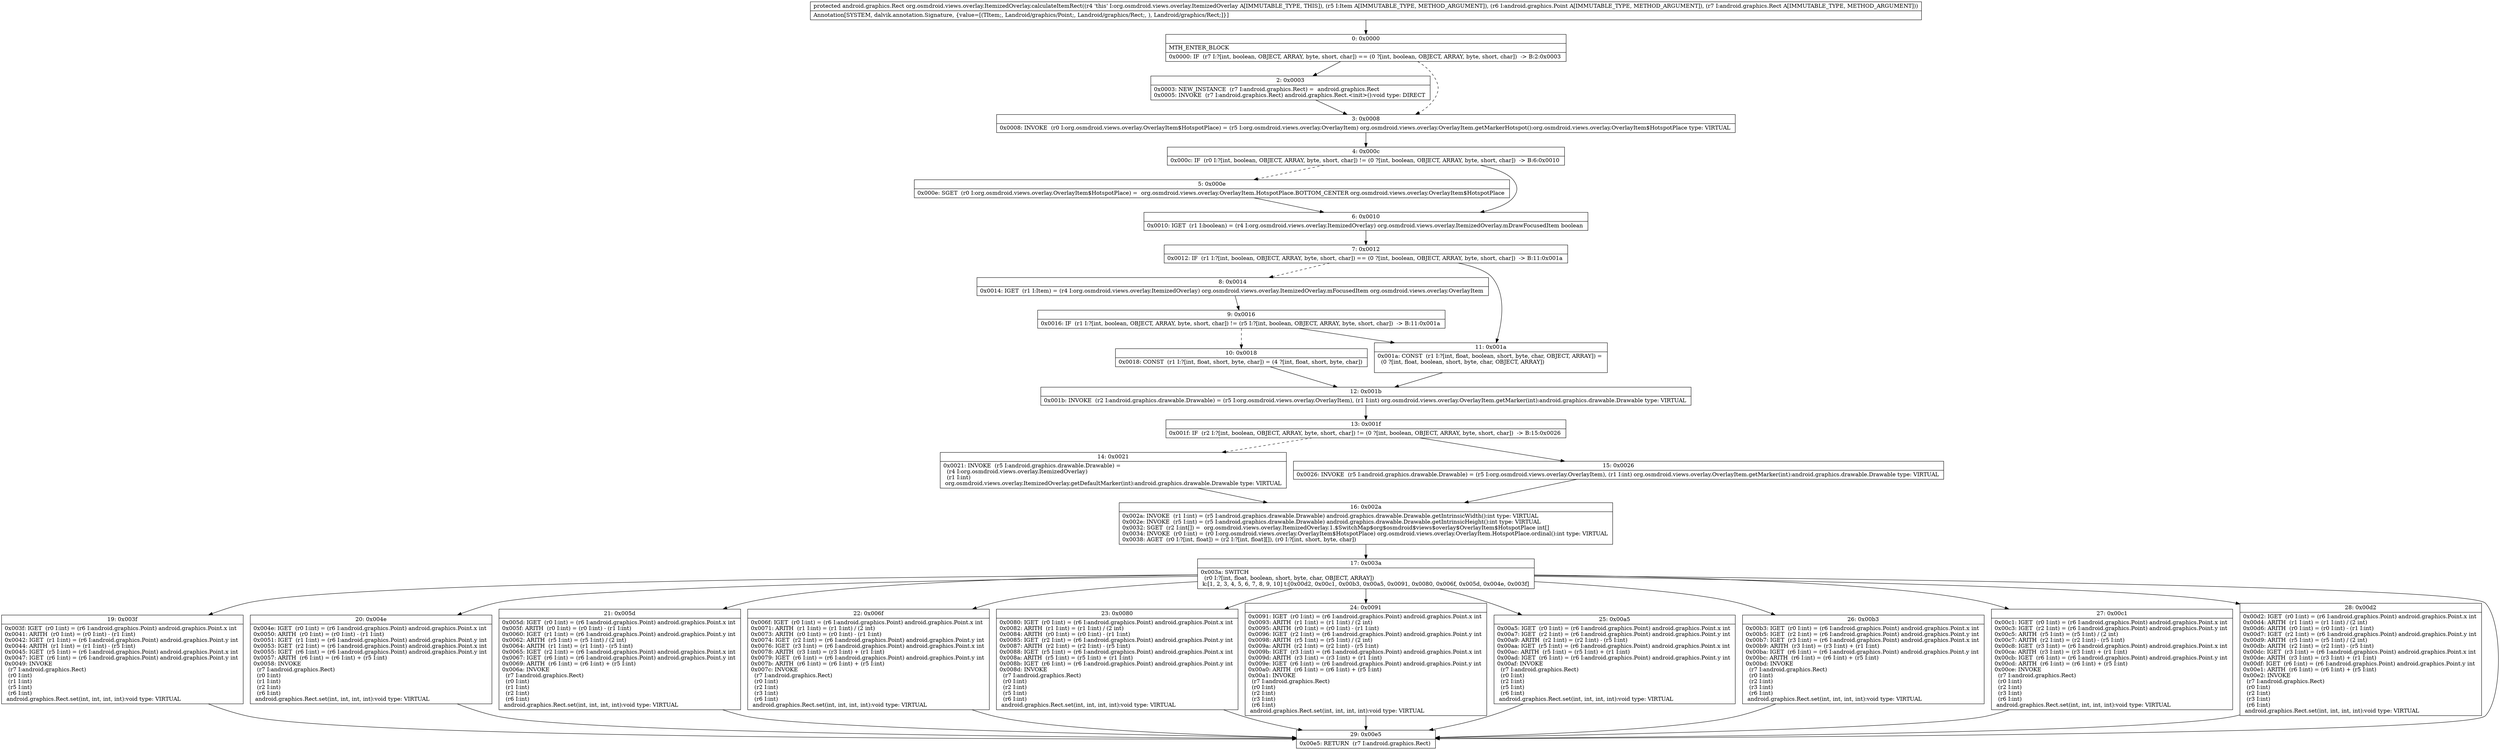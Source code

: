 digraph "CFG fororg.osmdroid.views.overlay.ItemizedOverlay.calculateItemRect(Lorg\/osmdroid\/views\/overlay\/OverlayItem;Landroid\/graphics\/Point;Landroid\/graphics\/Rect;)Landroid\/graphics\/Rect;" {
Node_0 [shape=record,label="{0\:\ 0x0000|MTH_ENTER_BLOCK\l|0x0000: IF  (r7 I:?[int, boolean, OBJECT, ARRAY, byte, short, char]) == (0 ?[int, boolean, OBJECT, ARRAY, byte, short, char])  \-\> B:2:0x0003 \l}"];
Node_2 [shape=record,label="{2\:\ 0x0003|0x0003: NEW_INSTANCE  (r7 I:android.graphics.Rect) =  android.graphics.Rect \l0x0005: INVOKE  (r7 I:android.graphics.Rect) android.graphics.Rect.\<init\>():void type: DIRECT \l}"];
Node_3 [shape=record,label="{3\:\ 0x0008|0x0008: INVOKE  (r0 I:org.osmdroid.views.overlay.OverlayItem$HotspotPlace) = (r5 I:org.osmdroid.views.overlay.OverlayItem) org.osmdroid.views.overlay.OverlayItem.getMarkerHotspot():org.osmdroid.views.overlay.OverlayItem$HotspotPlace type: VIRTUAL \l}"];
Node_4 [shape=record,label="{4\:\ 0x000c|0x000c: IF  (r0 I:?[int, boolean, OBJECT, ARRAY, byte, short, char]) != (0 ?[int, boolean, OBJECT, ARRAY, byte, short, char])  \-\> B:6:0x0010 \l}"];
Node_5 [shape=record,label="{5\:\ 0x000e|0x000e: SGET  (r0 I:org.osmdroid.views.overlay.OverlayItem$HotspotPlace) =  org.osmdroid.views.overlay.OverlayItem.HotspotPlace.BOTTOM_CENTER org.osmdroid.views.overlay.OverlayItem$HotspotPlace \l}"];
Node_6 [shape=record,label="{6\:\ 0x0010|0x0010: IGET  (r1 I:boolean) = (r4 I:org.osmdroid.views.overlay.ItemizedOverlay) org.osmdroid.views.overlay.ItemizedOverlay.mDrawFocusedItem boolean \l}"];
Node_7 [shape=record,label="{7\:\ 0x0012|0x0012: IF  (r1 I:?[int, boolean, OBJECT, ARRAY, byte, short, char]) == (0 ?[int, boolean, OBJECT, ARRAY, byte, short, char])  \-\> B:11:0x001a \l}"];
Node_8 [shape=record,label="{8\:\ 0x0014|0x0014: IGET  (r1 I:Item) = (r4 I:org.osmdroid.views.overlay.ItemizedOverlay) org.osmdroid.views.overlay.ItemizedOverlay.mFocusedItem org.osmdroid.views.overlay.OverlayItem \l}"];
Node_9 [shape=record,label="{9\:\ 0x0016|0x0016: IF  (r1 I:?[int, boolean, OBJECT, ARRAY, byte, short, char]) != (r5 I:?[int, boolean, OBJECT, ARRAY, byte, short, char])  \-\> B:11:0x001a \l}"];
Node_10 [shape=record,label="{10\:\ 0x0018|0x0018: CONST  (r1 I:?[int, float, short, byte, char]) = (4 ?[int, float, short, byte, char]) \l}"];
Node_11 [shape=record,label="{11\:\ 0x001a|0x001a: CONST  (r1 I:?[int, float, boolean, short, byte, char, OBJECT, ARRAY]) = \l  (0 ?[int, float, boolean, short, byte, char, OBJECT, ARRAY])\l \l}"];
Node_12 [shape=record,label="{12\:\ 0x001b|0x001b: INVOKE  (r2 I:android.graphics.drawable.Drawable) = (r5 I:org.osmdroid.views.overlay.OverlayItem), (r1 I:int) org.osmdroid.views.overlay.OverlayItem.getMarker(int):android.graphics.drawable.Drawable type: VIRTUAL \l}"];
Node_13 [shape=record,label="{13\:\ 0x001f|0x001f: IF  (r2 I:?[int, boolean, OBJECT, ARRAY, byte, short, char]) != (0 ?[int, boolean, OBJECT, ARRAY, byte, short, char])  \-\> B:15:0x0026 \l}"];
Node_14 [shape=record,label="{14\:\ 0x0021|0x0021: INVOKE  (r5 I:android.graphics.drawable.Drawable) = \l  (r4 I:org.osmdroid.views.overlay.ItemizedOverlay)\l  (r1 I:int)\l org.osmdroid.views.overlay.ItemizedOverlay.getDefaultMarker(int):android.graphics.drawable.Drawable type: VIRTUAL \l}"];
Node_15 [shape=record,label="{15\:\ 0x0026|0x0026: INVOKE  (r5 I:android.graphics.drawable.Drawable) = (r5 I:org.osmdroid.views.overlay.OverlayItem), (r1 I:int) org.osmdroid.views.overlay.OverlayItem.getMarker(int):android.graphics.drawable.Drawable type: VIRTUAL \l}"];
Node_16 [shape=record,label="{16\:\ 0x002a|0x002a: INVOKE  (r1 I:int) = (r5 I:android.graphics.drawable.Drawable) android.graphics.drawable.Drawable.getIntrinsicWidth():int type: VIRTUAL \l0x002e: INVOKE  (r5 I:int) = (r5 I:android.graphics.drawable.Drawable) android.graphics.drawable.Drawable.getIntrinsicHeight():int type: VIRTUAL \l0x0032: SGET  (r2 I:int[]) =  org.osmdroid.views.overlay.ItemizedOverlay.1.$SwitchMap$org$osmdroid$views$overlay$OverlayItem$HotspotPlace int[] \l0x0034: INVOKE  (r0 I:int) = (r0 I:org.osmdroid.views.overlay.OverlayItem$HotspotPlace) org.osmdroid.views.overlay.OverlayItem.HotspotPlace.ordinal():int type: VIRTUAL \l0x0038: AGET  (r0 I:?[int, float]) = (r2 I:?[int, float][]), (r0 I:?[int, short, byte, char]) \l}"];
Node_17 [shape=record,label="{17\:\ 0x003a|0x003a: SWITCH  \l  (r0 I:?[int, float, boolean, short, byte, char, OBJECT, ARRAY])\l k:[1, 2, 3, 4, 5, 6, 7, 8, 9, 10] t:[0x00d2, 0x00c1, 0x00b3, 0x00a5, 0x0091, 0x0080, 0x006f, 0x005d, 0x004e, 0x003f] \l}"];
Node_19 [shape=record,label="{19\:\ 0x003f|0x003f: IGET  (r0 I:int) = (r6 I:android.graphics.Point) android.graphics.Point.x int \l0x0041: ARITH  (r0 I:int) = (r0 I:int) \- (r1 I:int) \l0x0042: IGET  (r1 I:int) = (r6 I:android.graphics.Point) android.graphics.Point.y int \l0x0044: ARITH  (r1 I:int) = (r1 I:int) \- (r5 I:int) \l0x0045: IGET  (r5 I:int) = (r6 I:android.graphics.Point) android.graphics.Point.x int \l0x0047: IGET  (r6 I:int) = (r6 I:android.graphics.Point) android.graphics.Point.y int \l0x0049: INVOKE  \l  (r7 I:android.graphics.Rect)\l  (r0 I:int)\l  (r1 I:int)\l  (r5 I:int)\l  (r6 I:int)\l android.graphics.Rect.set(int, int, int, int):void type: VIRTUAL \l}"];
Node_20 [shape=record,label="{20\:\ 0x004e|0x004e: IGET  (r0 I:int) = (r6 I:android.graphics.Point) android.graphics.Point.x int \l0x0050: ARITH  (r0 I:int) = (r0 I:int) \- (r1 I:int) \l0x0051: IGET  (r1 I:int) = (r6 I:android.graphics.Point) android.graphics.Point.y int \l0x0053: IGET  (r2 I:int) = (r6 I:android.graphics.Point) android.graphics.Point.x int \l0x0055: IGET  (r6 I:int) = (r6 I:android.graphics.Point) android.graphics.Point.y int \l0x0057: ARITH  (r6 I:int) = (r6 I:int) + (r5 I:int) \l0x0058: INVOKE  \l  (r7 I:android.graphics.Rect)\l  (r0 I:int)\l  (r1 I:int)\l  (r2 I:int)\l  (r6 I:int)\l android.graphics.Rect.set(int, int, int, int):void type: VIRTUAL \l}"];
Node_21 [shape=record,label="{21\:\ 0x005d|0x005d: IGET  (r0 I:int) = (r6 I:android.graphics.Point) android.graphics.Point.x int \l0x005f: ARITH  (r0 I:int) = (r0 I:int) \- (r1 I:int) \l0x0060: IGET  (r1 I:int) = (r6 I:android.graphics.Point) android.graphics.Point.y int \l0x0062: ARITH  (r5 I:int) = (r5 I:int) \/ (2 int) \l0x0064: ARITH  (r1 I:int) = (r1 I:int) \- (r5 I:int) \l0x0065: IGET  (r2 I:int) = (r6 I:android.graphics.Point) android.graphics.Point.x int \l0x0067: IGET  (r6 I:int) = (r6 I:android.graphics.Point) android.graphics.Point.y int \l0x0069: ARITH  (r6 I:int) = (r6 I:int) + (r5 I:int) \l0x006a: INVOKE  \l  (r7 I:android.graphics.Rect)\l  (r0 I:int)\l  (r1 I:int)\l  (r2 I:int)\l  (r6 I:int)\l android.graphics.Rect.set(int, int, int, int):void type: VIRTUAL \l}"];
Node_22 [shape=record,label="{22\:\ 0x006f|0x006f: IGET  (r0 I:int) = (r6 I:android.graphics.Point) android.graphics.Point.x int \l0x0071: ARITH  (r1 I:int) = (r1 I:int) \/ (2 int) \l0x0073: ARITH  (r0 I:int) = (r0 I:int) \- (r1 I:int) \l0x0074: IGET  (r2 I:int) = (r6 I:android.graphics.Point) android.graphics.Point.y int \l0x0076: IGET  (r3 I:int) = (r6 I:android.graphics.Point) android.graphics.Point.x int \l0x0078: ARITH  (r3 I:int) = (r3 I:int) + (r1 I:int) \l0x0079: IGET  (r6 I:int) = (r6 I:android.graphics.Point) android.graphics.Point.y int \l0x007b: ARITH  (r6 I:int) = (r6 I:int) + (r5 I:int) \l0x007c: INVOKE  \l  (r7 I:android.graphics.Rect)\l  (r0 I:int)\l  (r2 I:int)\l  (r3 I:int)\l  (r6 I:int)\l android.graphics.Rect.set(int, int, int, int):void type: VIRTUAL \l}"];
Node_23 [shape=record,label="{23\:\ 0x0080|0x0080: IGET  (r0 I:int) = (r6 I:android.graphics.Point) android.graphics.Point.x int \l0x0082: ARITH  (r1 I:int) = (r1 I:int) \/ (2 int) \l0x0084: ARITH  (r0 I:int) = (r0 I:int) \- (r1 I:int) \l0x0085: IGET  (r2 I:int) = (r6 I:android.graphics.Point) android.graphics.Point.y int \l0x0087: ARITH  (r2 I:int) = (r2 I:int) \- (r5 I:int) \l0x0088: IGET  (r5 I:int) = (r6 I:android.graphics.Point) android.graphics.Point.x int \l0x008a: ARITH  (r5 I:int) = (r5 I:int) + (r1 I:int) \l0x008b: IGET  (r6 I:int) = (r6 I:android.graphics.Point) android.graphics.Point.y int \l0x008d: INVOKE  \l  (r7 I:android.graphics.Rect)\l  (r0 I:int)\l  (r2 I:int)\l  (r5 I:int)\l  (r6 I:int)\l android.graphics.Rect.set(int, int, int, int):void type: VIRTUAL \l}"];
Node_24 [shape=record,label="{24\:\ 0x0091|0x0091: IGET  (r0 I:int) = (r6 I:android.graphics.Point) android.graphics.Point.x int \l0x0093: ARITH  (r1 I:int) = (r1 I:int) \/ (2 int) \l0x0095: ARITH  (r0 I:int) = (r0 I:int) \- (r1 I:int) \l0x0096: IGET  (r2 I:int) = (r6 I:android.graphics.Point) android.graphics.Point.y int \l0x0098: ARITH  (r5 I:int) = (r5 I:int) \/ (2 int) \l0x009a: ARITH  (r2 I:int) = (r2 I:int) \- (r5 I:int) \l0x009b: IGET  (r3 I:int) = (r6 I:android.graphics.Point) android.graphics.Point.x int \l0x009d: ARITH  (r3 I:int) = (r3 I:int) + (r1 I:int) \l0x009e: IGET  (r6 I:int) = (r6 I:android.graphics.Point) android.graphics.Point.y int \l0x00a0: ARITH  (r6 I:int) = (r6 I:int) + (r5 I:int) \l0x00a1: INVOKE  \l  (r7 I:android.graphics.Rect)\l  (r0 I:int)\l  (r2 I:int)\l  (r3 I:int)\l  (r6 I:int)\l android.graphics.Rect.set(int, int, int, int):void type: VIRTUAL \l}"];
Node_25 [shape=record,label="{25\:\ 0x00a5|0x00a5: IGET  (r0 I:int) = (r6 I:android.graphics.Point) android.graphics.Point.x int \l0x00a7: IGET  (r2 I:int) = (r6 I:android.graphics.Point) android.graphics.Point.y int \l0x00a9: ARITH  (r2 I:int) = (r2 I:int) \- (r5 I:int) \l0x00aa: IGET  (r5 I:int) = (r6 I:android.graphics.Point) android.graphics.Point.x int \l0x00ac: ARITH  (r5 I:int) = (r5 I:int) + (r1 I:int) \l0x00ad: IGET  (r6 I:int) = (r6 I:android.graphics.Point) android.graphics.Point.y int \l0x00af: INVOKE  \l  (r7 I:android.graphics.Rect)\l  (r0 I:int)\l  (r2 I:int)\l  (r5 I:int)\l  (r6 I:int)\l android.graphics.Rect.set(int, int, int, int):void type: VIRTUAL \l}"];
Node_26 [shape=record,label="{26\:\ 0x00b3|0x00b3: IGET  (r0 I:int) = (r6 I:android.graphics.Point) android.graphics.Point.x int \l0x00b5: IGET  (r2 I:int) = (r6 I:android.graphics.Point) android.graphics.Point.y int \l0x00b7: IGET  (r3 I:int) = (r6 I:android.graphics.Point) android.graphics.Point.x int \l0x00b9: ARITH  (r3 I:int) = (r3 I:int) + (r1 I:int) \l0x00ba: IGET  (r6 I:int) = (r6 I:android.graphics.Point) android.graphics.Point.y int \l0x00bc: ARITH  (r6 I:int) = (r6 I:int) + (r5 I:int) \l0x00bd: INVOKE  \l  (r7 I:android.graphics.Rect)\l  (r0 I:int)\l  (r2 I:int)\l  (r3 I:int)\l  (r6 I:int)\l android.graphics.Rect.set(int, int, int, int):void type: VIRTUAL \l}"];
Node_27 [shape=record,label="{27\:\ 0x00c1|0x00c1: IGET  (r0 I:int) = (r6 I:android.graphics.Point) android.graphics.Point.x int \l0x00c3: IGET  (r2 I:int) = (r6 I:android.graphics.Point) android.graphics.Point.y int \l0x00c5: ARITH  (r5 I:int) = (r5 I:int) \/ (2 int) \l0x00c7: ARITH  (r2 I:int) = (r2 I:int) \- (r5 I:int) \l0x00c8: IGET  (r3 I:int) = (r6 I:android.graphics.Point) android.graphics.Point.x int \l0x00ca: ARITH  (r3 I:int) = (r3 I:int) + (r1 I:int) \l0x00cb: IGET  (r6 I:int) = (r6 I:android.graphics.Point) android.graphics.Point.y int \l0x00cd: ARITH  (r6 I:int) = (r6 I:int) + (r5 I:int) \l0x00ce: INVOKE  \l  (r7 I:android.graphics.Rect)\l  (r0 I:int)\l  (r2 I:int)\l  (r3 I:int)\l  (r6 I:int)\l android.graphics.Rect.set(int, int, int, int):void type: VIRTUAL \l}"];
Node_28 [shape=record,label="{28\:\ 0x00d2|0x00d2: IGET  (r0 I:int) = (r6 I:android.graphics.Point) android.graphics.Point.x int \l0x00d4: ARITH  (r1 I:int) = (r1 I:int) \/ (2 int) \l0x00d6: ARITH  (r0 I:int) = (r0 I:int) \- (r1 I:int) \l0x00d7: IGET  (r2 I:int) = (r6 I:android.graphics.Point) android.graphics.Point.y int \l0x00d9: ARITH  (r5 I:int) = (r5 I:int) \/ (2 int) \l0x00db: ARITH  (r2 I:int) = (r2 I:int) \- (r5 I:int) \l0x00dc: IGET  (r3 I:int) = (r6 I:android.graphics.Point) android.graphics.Point.x int \l0x00de: ARITH  (r3 I:int) = (r3 I:int) + (r1 I:int) \l0x00df: IGET  (r6 I:int) = (r6 I:android.graphics.Point) android.graphics.Point.y int \l0x00e1: ARITH  (r6 I:int) = (r6 I:int) + (r5 I:int) \l0x00e2: INVOKE  \l  (r7 I:android.graphics.Rect)\l  (r0 I:int)\l  (r2 I:int)\l  (r3 I:int)\l  (r6 I:int)\l android.graphics.Rect.set(int, int, int, int):void type: VIRTUAL \l}"];
Node_29 [shape=record,label="{29\:\ 0x00e5|0x00e5: RETURN  (r7 I:android.graphics.Rect) \l}"];
MethodNode[shape=record,label="{protected android.graphics.Rect org.osmdroid.views.overlay.ItemizedOverlay.calculateItemRect((r4 'this' I:org.osmdroid.views.overlay.ItemizedOverlay A[IMMUTABLE_TYPE, THIS]), (r5 I:Item A[IMMUTABLE_TYPE, METHOD_ARGUMENT]), (r6 I:android.graphics.Point A[IMMUTABLE_TYPE, METHOD_ARGUMENT]), (r7 I:android.graphics.Rect A[IMMUTABLE_TYPE, METHOD_ARGUMENT]))  | Annotation[SYSTEM, dalvik.annotation.Signature, \{value=[(TItem;, Landroid\/graphics\/Point;, Landroid\/graphics\/Rect;, ), Landroid\/graphics\/Rect;]\}]\l}"];
MethodNode -> Node_0;
Node_0 -> Node_2;
Node_0 -> Node_3[style=dashed];
Node_2 -> Node_3;
Node_3 -> Node_4;
Node_4 -> Node_5[style=dashed];
Node_4 -> Node_6;
Node_5 -> Node_6;
Node_6 -> Node_7;
Node_7 -> Node_8[style=dashed];
Node_7 -> Node_11;
Node_8 -> Node_9;
Node_9 -> Node_10[style=dashed];
Node_9 -> Node_11;
Node_10 -> Node_12;
Node_11 -> Node_12;
Node_12 -> Node_13;
Node_13 -> Node_14[style=dashed];
Node_13 -> Node_15;
Node_14 -> Node_16;
Node_15 -> Node_16;
Node_16 -> Node_17;
Node_17 -> Node_19;
Node_17 -> Node_20;
Node_17 -> Node_21;
Node_17 -> Node_22;
Node_17 -> Node_23;
Node_17 -> Node_24;
Node_17 -> Node_25;
Node_17 -> Node_26;
Node_17 -> Node_27;
Node_17 -> Node_28;
Node_17 -> Node_29;
Node_19 -> Node_29;
Node_20 -> Node_29;
Node_21 -> Node_29;
Node_22 -> Node_29;
Node_23 -> Node_29;
Node_24 -> Node_29;
Node_25 -> Node_29;
Node_26 -> Node_29;
Node_27 -> Node_29;
Node_28 -> Node_29;
}

